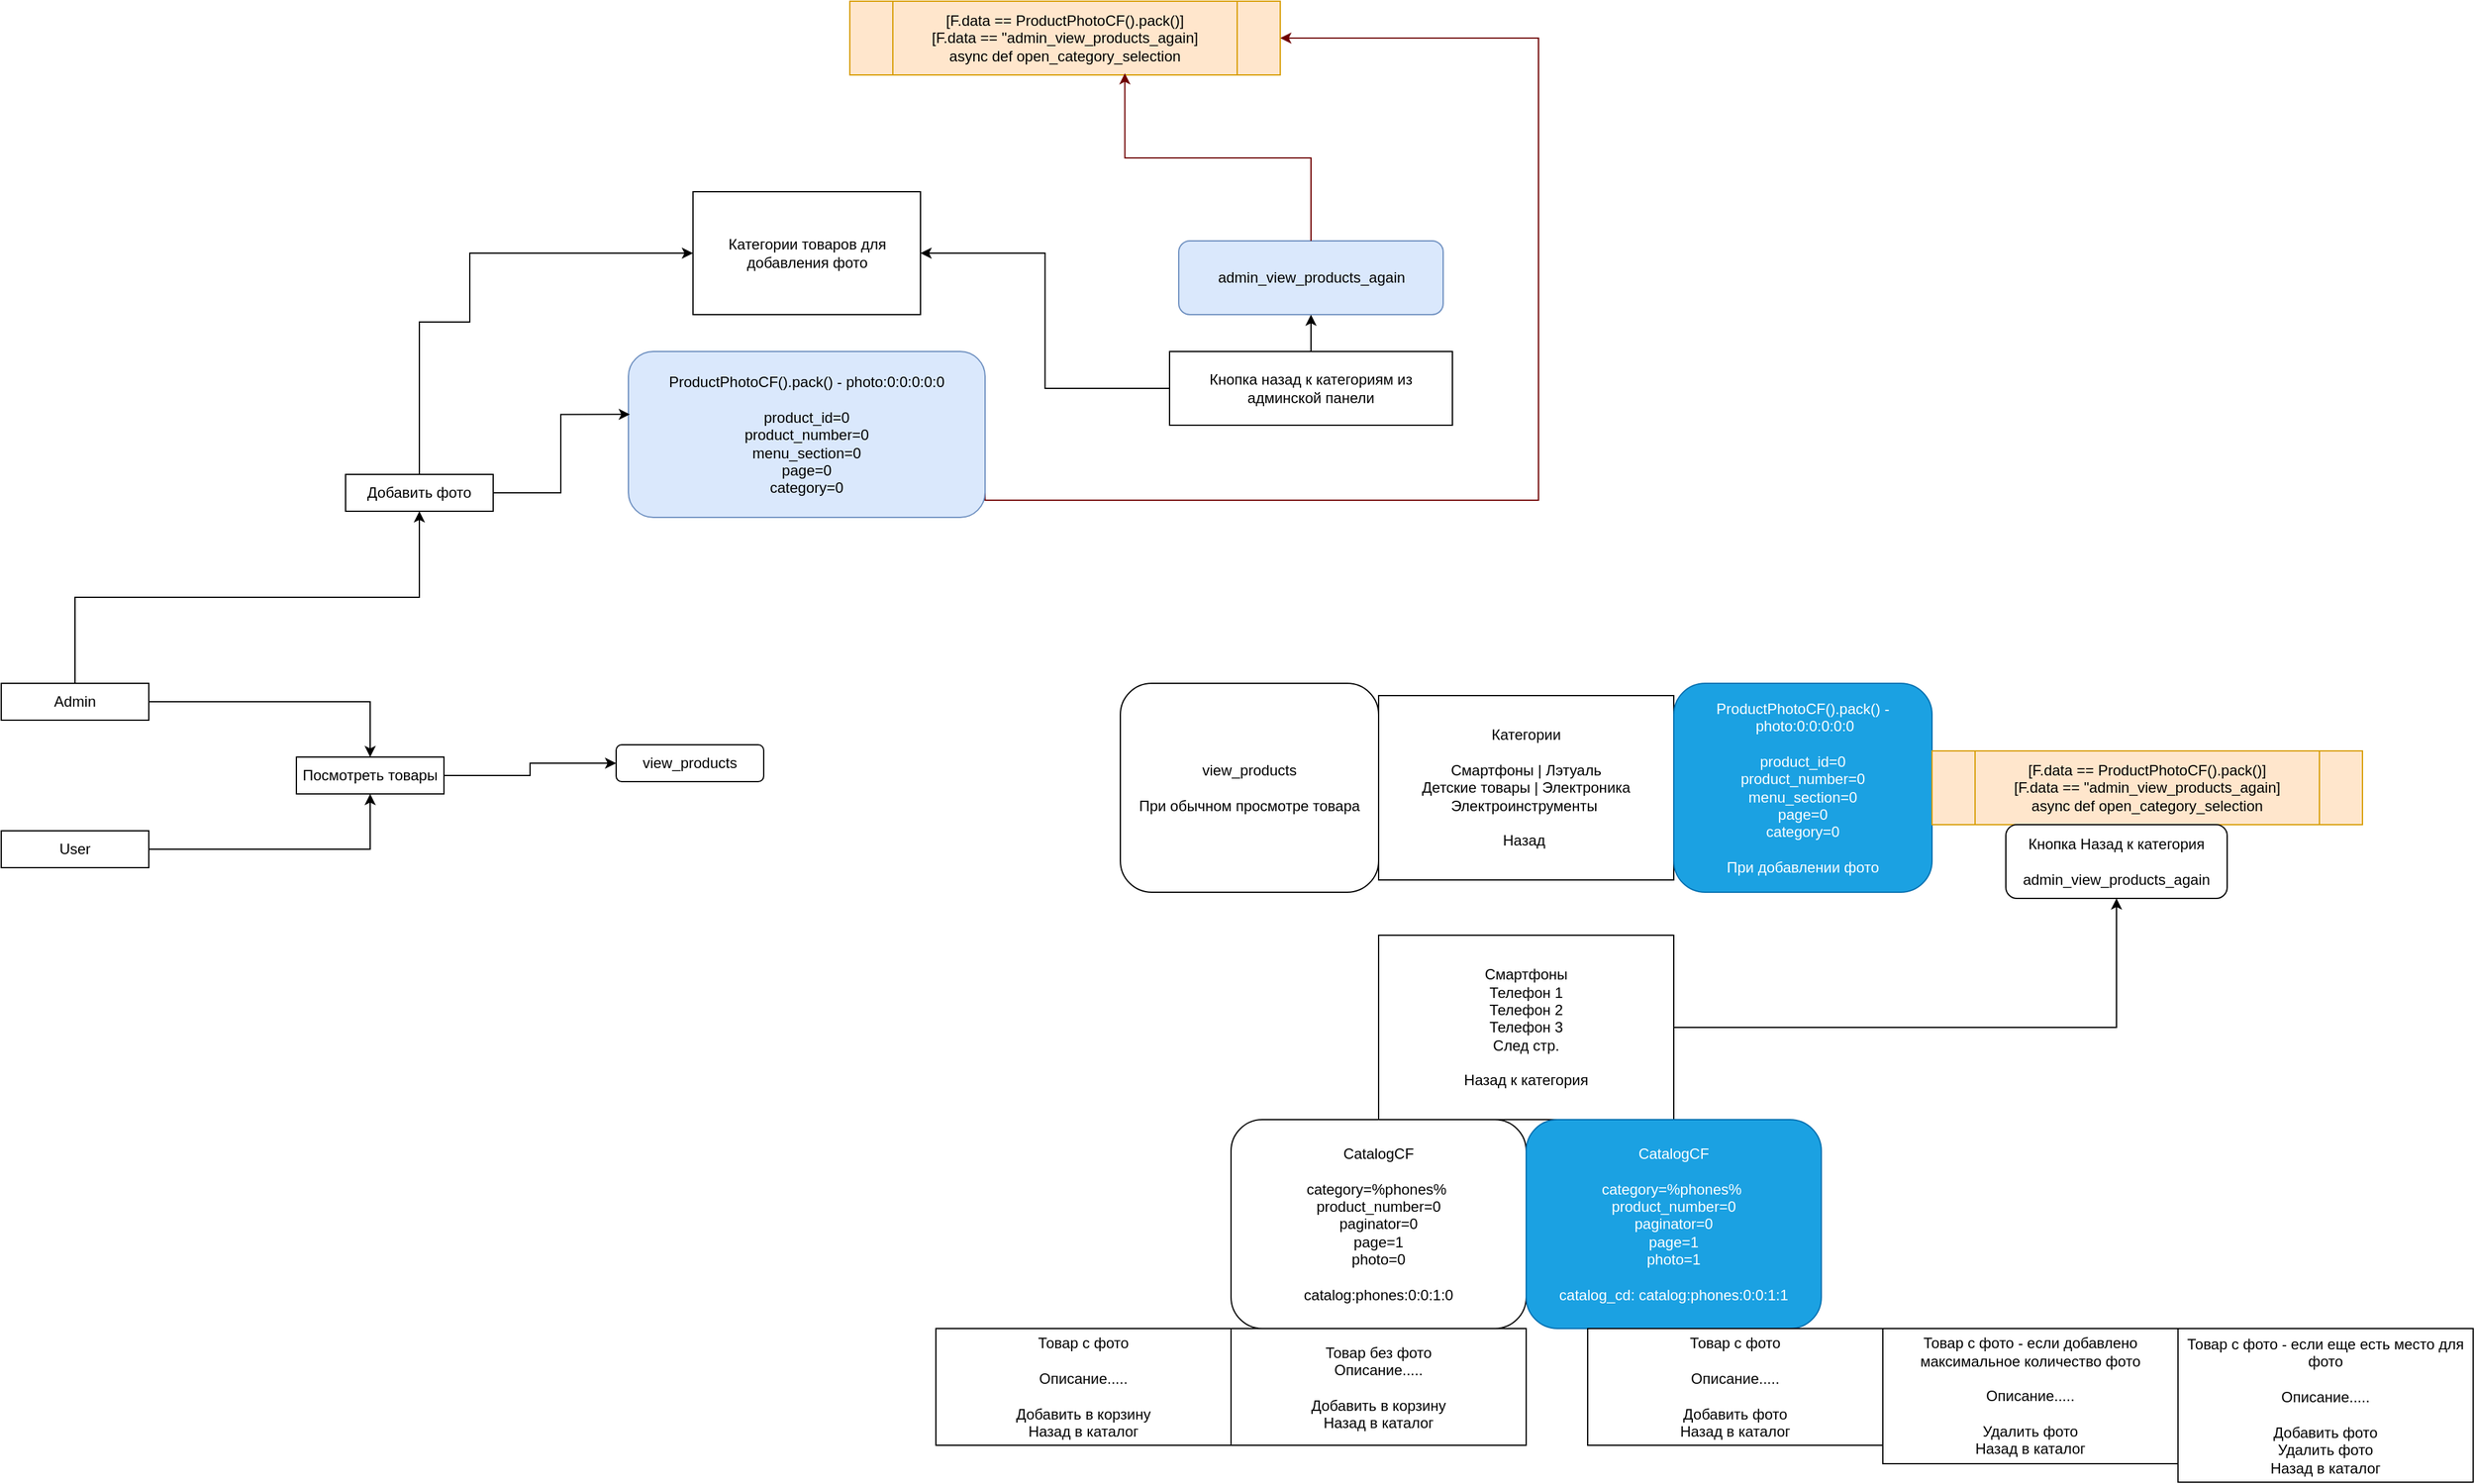 <mxfile version="24.0.7" type="github">
  <diagram name="Page-1" id="b520641d-4fe3-3701-9064-5fc419738815">
    <mxGraphModel dx="1235" dy="1498" grid="1" gridSize="10" guides="1" tooltips="1" connect="1" arrows="1" fold="1" page="1" pageScale="1" pageWidth="1100" pageHeight="850" background="none" math="0" shadow="0">
      <root>
        <mxCell id="0" />
        <mxCell id="1" parent="0" />
        <mxCell id="ZS3xe6GgBJdOie5ZOIFw-5" style="edgeStyle=orthogonalEdgeStyle;rounded=0;orthogonalLoop=1;jettySize=auto;html=1;entryX=0.5;entryY=0;entryDx=0;entryDy=0;" edge="1" parent="1" source="ZS3xe6GgBJdOie5ZOIFw-1" target="ZS3xe6GgBJdOie5ZOIFw-3">
          <mxGeometry relative="1" as="geometry" />
        </mxCell>
        <mxCell id="ZS3xe6GgBJdOie5ZOIFw-10" style="edgeStyle=orthogonalEdgeStyle;rounded=0;orthogonalLoop=1;jettySize=auto;html=1;exitX=0.5;exitY=0;exitDx=0;exitDy=0;" edge="1" parent="1" source="ZS3xe6GgBJdOie5ZOIFw-1" target="ZS3xe6GgBJdOie5ZOIFw-4">
          <mxGeometry relative="1" as="geometry" />
        </mxCell>
        <mxCell id="ZS3xe6GgBJdOie5ZOIFw-1" value="Admin" style="rounded=0;whiteSpace=wrap;html=1;" vertex="1" parent="1">
          <mxGeometry x="70" y="70" width="120" height="30" as="geometry" />
        </mxCell>
        <mxCell id="ZS3xe6GgBJdOie5ZOIFw-7" style="edgeStyle=orthogonalEdgeStyle;rounded=0;orthogonalLoop=1;jettySize=auto;html=1;exitX=1;exitY=0.5;exitDx=0;exitDy=0;entryX=0.5;entryY=1;entryDx=0;entryDy=0;" edge="1" parent="1" source="ZS3xe6GgBJdOie5ZOIFw-2" target="ZS3xe6GgBJdOie5ZOIFw-3">
          <mxGeometry relative="1" as="geometry" />
        </mxCell>
        <mxCell id="ZS3xe6GgBJdOie5ZOIFw-2" value="User" style="rounded=0;whiteSpace=wrap;html=1;" vertex="1" parent="1">
          <mxGeometry x="70" y="190" width="120" height="30" as="geometry" />
        </mxCell>
        <mxCell id="ZS3xe6GgBJdOie5ZOIFw-14" style="edgeStyle=orthogonalEdgeStyle;rounded=0;orthogonalLoop=1;jettySize=auto;html=1;entryX=0;entryY=0.5;entryDx=0;entryDy=0;" edge="1" parent="1" source="ZS3xe6GgBJdOie5ZOIFw-3" target="ZS3xe6GgBJdOie5ZOIFw-8">
          <mxGeometry relative="1" as="geometry" />
        </mxCell>
        <mxCell id="ZS3xe6GgBJdOie5ZOIFw-3" value="Посмотреть товары" style="rounded=0;whiteSpace=wrap;html=1;" vertex="1" parent="1">
          <mxGeometry x="310" y="130" width="120" height="30" as="geometry" />
        </mxCell>
        <mxCell id="ZS3xe6GgBJdOie5ZOIFw-17" style="edgeStyle=orthogonalEdgeStyle;rounded=0;orthogonalLoop=1;jettySize=auto;html=1;exitX=0.5;exitY=0;exitDx=0;exitDy=0;" edge="1" parent="1" source="ZS3xe6GgBJdOie5ZOIFw-4" target="ZS3xe6GgBJdOie5ZOIFw-16">
          <mxGeometry relative="1" as="geometry">
            <mxPoint x="450" y="-350" as="targetPoint" />
            <Array as="points">
              <mxPoint x="410" y="-224" />
              <mxPoint x="451" y="-224" />
              <mxPoint x="451" y="-280" />
            </Array>
          </mxGeometry>
        </mxCell>
        <mxCell id="ZS3xe6GgBJdOie5ZOIFw-4" value="Добавить фото" style="rounded=0;whiteSpace=wrap;html=1;" vertex="1" parent="1">
          <mxGeometry x="350" y="-100" width="120" height="30" as="geometry" />
        </mxCell>
        <mxCell id="ZS3xe6GgBJdOie5ZOIFw-8" value="view_products" style="rounded=1;whiteSpace=wrap;html=1;" vertex="1" parent="1">
          <mxGeometry x="570" y="120" width="120" height="30" as="geometry" />
        </mxCell>
        <mxCell id="ZS3xe6GgBJdOie5ZOIFw-23" style="edgeStyle=orthogonalEdgeStyle;rounded=0;orthogonalLoop=1;jettySize=auto;html=1;exitX=1;exitY=0.5;exitDx=0;exitDy=0;entryX=1;entryY=0.5;entryDx=0;entryDy=0;fillColor=#a20025;strokeColor=#6F0000;" edge="1" parent="1" source="ZS3xe6GgBJdOie5ZOIFw-11" target="ZS3xe6GgBJdOie5ZOIFw-18">
          <mxGeometry relative="1" as="geometry">
            <mxPoint x="1310" y="-450" as="targetPoint" />
            <Array as="points">
              <mxPoint x="870" y="-79" />
              <mxPoint x="1320" y="-79" />
              <mxPoint x="1320" y="-455" />
            </Array>
          </mxGeometry>
        </mxCell>
        <mxCell id="ZS3xe6GgBJdOie5ZOIFw-11" value="ProductPhotoCF().pack() -&amp;nbsp;photo:0:0:0:0:0&lt;div&gt;&lt;br&gt;&lt;/div&gt;&lt;div&gt;product_id=0&lt;/div&gt;&lt;div&gt;product_number=0&lt;/div&gt;&lt;div&gt;menu_section=0&lt;/div&gt;&lt;div&gt;page=0&lt;/div&gt;&lt;div&gt;category=0&lt;/div&gt;" style="rounded=1;whiteSpace=wrap;html=1;fillColor=#dae8fc;strokeColor=#6c8ebf;" vertex="1" parent="1">
          <mxGeometry x="580" y="-200" width="290" height="135" as="geometry" />
        </mxCell>
        <mxCell id="ZS3xe6GgBJdOie5ZOIFw-13" style="edgeStyle=orthogonalEdgeStyle;rounded=0;orthogonalLoop=1;jettySize=auto;html=1;exitX=1;exitY=0.5;exitDx=0;exitDy=0;entryX=0.004;entryY=0.379;entryDx=0;entryDy=0;entryPerimeter=0;" edge="1" parent="1" source="ZS3xe6GgBJdOie5ZOIFw-4" target="ZS3xe6GgBJdOie5ZOIFw-11">
          <mxGeometry relative="1" as="geometry" />
        </mxCell>
        <mxCell id="ZS3xe6GgBJdOie5ZOIFw-20" style="edgeStyle=orthogonalEdgeStyle;rounded=0;orthogonalLoop=1;jettySize=auto;html=1;entryX=0.5;entryY=1;entryDx=0;entryDy=0;" edge="1" parent="1" source="ZS3xe6GgBJdOie5ZOIFw-15" target="ZS3xe6GgBJdOie5ZOIFw-19">
          <mxGeometry relative="1" as="geometry" />
        </mxCell>
        <mxCell id="ZS3xe6GgBJdOie5ZOIFw-21" style="edgeStyle=orthogonalEdgeStyle;rounded=0;orthogonalLoop=1;jettySize=auto;html=1;exitX=0;exitY=0.5;exitDx=0;exitDy=0;entryX=1;entryY=0.5;entryDx=0;entryDy=0;" edge="1" parent="1" source="ZS3xe6GgBJdOie5ZOIFw-15" target="ZS3xe6GgBJdOie5ZOIFw-16">
          <mxGeometry relative="1" as="geometry" />
        </mxCell>
        <mxCell id="ZS3xe6GgBJdOie5ZOIFw-15" value="Кнопка назад к категориям из админской панели" style="rounded=0;whiteSpace=wrap;html=1;" vertex="1" parent="1">
          <mxGeometry x="1020" y="-200" width="230" height="60" as="geometry" />
        </mxCell>
        <mxCell id="ZS3xe6GgBJdOie5ZOIFw-16" value="Категории товаров для добавления фото" style="rounded=0;whiteSpace=wrap;html=1;" vertex="1" parent="1">
          <mxGeometry x="632.5" y="-330" width="185" height="100" as="geometry" />
        </mxCell>
        <mxCell id="ZS3xe6GgBJdOie5ZOIFw-18" value="&lt;div&gt;[F.data == ProductPhotoCF().pack()]&lt;/div&gt;&lt;div&gt;[F.data == &quot;admin_view_products_again]&lt;/div&gt;async def open_category_selection" style="shape=process;whiteSpace=wrap;html=1;backgroundOutline=1;fillColor=#ffe6cc;strokeColor=#d79b00;" vertex="1" parent="1">
          <mxGeometry x="760" y="-485" width="350" height="60" as="geometry" />
        </mxCell>
        <mxCell id="ZS3xe6GgBJdOie5ZOIFw-19" value="admin_view_products_again" style="rounded=1;whiteSpace=wrap;html=1;fillColor=#dae8fc;strokeColor=#6c8ebf;" vertex="1" parent="1">
          <mxGeometry x="1027.5" y="-290" width="215" height="60" as="geometry" />
        </mxCell>
        <mxCell id="ZS3xe6GgBJdOie5ZOIFw-22" style="edgeStyle=orthogonalEdgeStyle;rounded=0;orthogonalLoop=1;jettySize=auto;html=1;entryX=0.639;entryY=0.977;entryDx=0;entryDy=0;entryPerimeter=0;fillColor=#a20025;strokeColor=#6F0000;" edge="1" parent="1" source="ZS3xe6GgBJdOie5ZOIFw-19" target="ZS3xe6GgBJdOie5ZOIFw-18">
          <mxGeometry relative="1" as="geometry" />
        </mxCell>
        <mxCell id="ZS3xe6GgBJdOie5ZOIFw-24" value="Категории&lt;div&gt;&lt;br&gt;&lt;/div&gt;&lt;div&gt;Смартфоны | Лэтуаль&lt;/div&gt;&lt;div&gt;Детские товары | Электроника&lt;/div&gt;&lt;div&gt;Электроинструменты&amp;nbsp;&lt;/div&gt;&lt;div&gt;&lt;br&gt;&lt;/div&gt;&lt;div&gt;Назад&amp;nbsp;&lt;/div&gt;" style="rounded=0;whiteSpace=wrap;html=1;" vertex="1" parent="1">
          <mxGeometry x="1190" y="80" width="240" height="150" as="geometry" />
        </mxCell>
        <mxCell id="ZS3xe6GgBJdOie5ZOIFw-25" value="ProductPhotoCF().pack() -&amp;nbsp;photo:0:0:0:0:0&lt;div&gt;&lt;br&gt;&lt;/div&gt;&lt;div&gt;product_id=0&lt;/div&gt;&lt;div&gt;product_number=0&lt;/div&gt;&lt;div&gt;menu_section=0&lt;/div&gt;&lt;div&gt;page=0&lt;/div&gt;&lt;div&gt;category=0&lt;/div&gt;&lt;div&gt;&lt;br&gt;&lt;/div&gt;&lt;div&gt;При добавлении фото&lt;/div&gt;" style="rounded=1;whiteSpace=wrap;html=1;fillColor=#1ba1e2;fontColor=#ffffff;strokeColor=#006EAF;" vertex="1" parent="1">
          <mxGeometry x="1430" y="70" width="210" height="170" as="geometry" />
        </mxCell>
        <mxCell id="ZS3xe6GgBJdOie5ZOIFw-26" value="view_products&lt;div&gt;&lt;br&gt;&lt;/div&gt;&lt;div&gt;При обычном просмотре товара&lt;/div&gt;" style="rounded=1;whiteSpace=wrap;html=1;" vertex="1" parent="1">
          <mxGeometry x="980" y="70" width="210" height="170" as="geometry" />
        </mxCell>
        <mxCell id="ZS3xe6GgBJdOie5ZOIFw-30" style="edgeStyle=orthogonalEdgeStyle;rounded=0;orthogonalLoop=1;jettySize=auto;html=1;" edge="1" parent="1" source="ZS3xe6GgBJdOie5ZOIFw-28" target="ZS3xe6GgBJdOie5ZOIFw-31">
          <mxGeometry relative="1" as="geometry">
            <mxPoint x="1570" y="350" as="targetPoint" />
          </mxGeometry>
        </mxCell>
        <mxCell id="ZS3xe6GgBJdOie5ZOIFw-28" value="Смартфоны&lt;div&gt;Телефон 1&lt;/div&gt;&lt;div&gt;Телефон 2&lt;/div&gt;&lt;div&gt;Телефон 3&lt;/div&gt;&lt;div&gt;След стр.&lt;/div&gt;&lt;div&gt;&amp;nbsp;&lt;/div&gt;&lt;div&gt;Назад к категория&lt;/div&gt;" style="rounded=0;whiteSpace=wrap;html=1;" vertex="1" parent="1">
          <mxGeometry x="1190" y="275" width="240" height="150" as="geometry" />
        </mxCell>
        <mxCell id="ZS3xe6GgBJdOie5ZOIFw-29" value="&lt;div&gt;[F.data == ProductPhotoCF().pack()]&lt;/div&gt;&lt;div&gt;[F.data == &quot;admin_view_products_again]&lt;/div&gt;async def open_category_selection" style="shape=process;whiteSpace=wrap;html=1;backgroundOutline=1;fillColor=#ffe6cc;strokeColor=#d79b00;" vertex="1" parent="1">
          <mxGeometry x="1640" y="125" width="350" height="60" as="geometry" />
        </mxCell>
        <mxCell id="ZS3xe6GgBJdOie5ZOIFw-31" value="&lt;div&gt;Кнопка Назад к категория&lt;/div&gt;&lt;div&gt;&lt;br&gt;&lt;/div&gt;admin_view_products_again" style="rounded=1;whiteSpace=wrap;html=1;" vertex="1" parent="1">
          <mxGeometry x="1700" y="185" width="180" height="60" as="geometry" />
        </mxCell>
        <mxCell id="ZS3xe6GgBJdOie5ZOIFw-32" value="CatalogCF&lt;div&gt;&lt;br&gt;&lt;/div&gt;&lt;div&gt;category=%phones%&amp;nbsp;&lt;/div&gt;&lt;div&gt;product_number=0&lt;/div&gt;&lt;div&gt;paginator=0&lt;/div&gt;&lt;div&gt;page=1&lt;/div&gt;&lt;div&gt;photo=0&lt;/div&gt;&lt;div&gt;&lt;br&gt;&lt;/div&gt;&lt;div&gt;catalog:phones:0:0:1:0&lt;br&gt;&lt;/div&gt;" style="rounded=1;whiteSpace=wrap;html=1;" vertex="1" parent="1">
          <mxGeometry x="1070" y="425" width="240" height="170" as="geometry" />
        </mxCell>
        <mxCell id="ZS3xe6GgBJdOie5ZOIFw-33" value="CatalogCF&lt;div&gt;&lt;br&gt;&lt;/div&gt;&lt;div&gt;category=%phones%&amp;nbsp;&lt;/div&gt;&lt;div&gt;product_number=0&lt;/div&gt;&lt;div&gt;paginator=0&lt;/div&gt;&lt;div&gt;page=1&lt;/div&gt;&lt;div&gt;photo=1&lt;/div&gt;&lt;div&gt;&lt;br&gt;&lt;/div&gt;&lt;div&gt;catalog_cd: catalog:phones:0:0:1:1&lt;br&gt;&lt;/div&gt;" style="rounded=1;whiteSpace=wrap;html=1;fillColor=#1ba1e2;fontColor=#ffffff;strokeColor=#006EAF;" vertex="1" parent="1">
          <mxGeometry x="1310" y="425" width="240" height="170" as="geometry" />
        </mxCell>
        <mxCell id="ZS3xe6GgBJdOie5ZOIFw-34" value="Товар без фото&lt;div&gt;Описание.....&lt;/div&gt;&lt;div&gt;&lt;br&gt;&lt;/div&gt;&lt;div&gt;Добавить в корзину&lt;/div&gt;&lt;div&gt;Назад в каталог&lt;/div&gt;" style="rounded=0;whiteSpace=wrap;html=1;" vertex="1" parent="1">
          <mxGeometry x="1070" y="595" width="240" height="95" as="geometry" />
        </mxCell>
        <mxCell id="ZS3xe6GgBJdOie5ZOIFw-35" value="Товар с фото&lt;div&gt;&lt;br&gt;&lt;div&gt;Описание.....&lt;/div&gt;&lt;div&gt;&lt;br&gt;&lt;/div&gt;&lt;div&gt;Добавить в корзину&lt;/div&gt;&lt;div&gt;Назад в каталог&lt;/div&gt;&lt;/div&gt;" style="rounded=0;whiteSpace=wrap;html=1;" vertex="1" parent="1">
          <mxGeometry x="830" y="595" width="240" height="95" as="geometry" />
        </mxCell>
        <mxCell id="ZS3xe6GgBJdOie5ZOIFw-36" value="Товар с фото&lt;div&gt;&lt;br&gt;&lt;div&gt;Описание.....&lt;/div&gt;&lt;div&gt;&lt;br&gt;&lt;/div&gt;&lt;div&gt;Добавить фото&lt;/div&gt;&lt;div&gt;Назад в каталог&lt;/div&gt;&lt;/div&gt;" style="rounded=0;whiteSpace=wrap;html=1;" vertex="1" parent="1">
          <mxGeometry x="1360" y="595" width="240" height="95" as="geometry" />
        </mxCell>
        <mxCell id="ZS3xe6GgBJdOie5ZOIFw-37" value="Товар с фото - если добавлено максимальное количество фото&lt;div&gt;&lt;br&gt;&lt;div&gt;Описание.....&lt;/div&gt;&lt;div&gt;&lt;br&gt;&lt;/div&gt;&lt;div&gt;Удалить фото&lt;/div&gt;&lt;div&gt;Назад в каталог&lt;/div&gt;&lt;/div&gt;" style="rounded=0;whiteSpace=wrap;html=1;" vertex="1" parent="1">
          <mxGeometry x="1600" y="595" width="240" height="110" as="geometry" />
        </mxCell>
        <mxCell id="ZS3xe6GgBJdOie5ZOIFw-38" value="Товар с фото - если еще есть место для фото&lt;div&gt;&lt;br&gt;&lt;div&gt;Описание.....&lt;/div&gt;&lt;div&gt;&lt;br&gt;&lt;/div&gt;&lt;div&gt;Добавить фото&lt;/div&gt;&lt;div&gt;Удалить фото&lt;/div&gt;&lt;div&gt;Назад в каталог&lt;/div&gt;&lt;/div&gt;" style="rounded=0;whiteSpace=wrap;html=1;" vertex="1" parent="1">
          <mxGeometry x="1840" y="595" width="240" height="125" as="geometry" />
        </mxCell>
      </root>
    </mxGraphModel>
  </diagram>
</mxfile>
